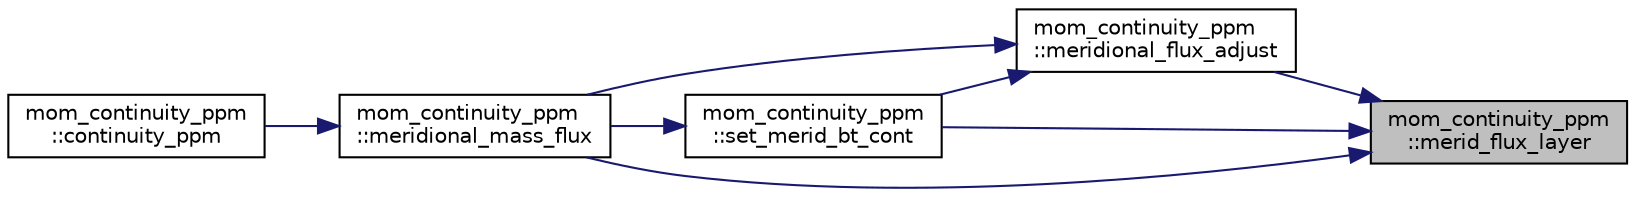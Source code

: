 digraph "mom_continuity_ppm::merid_flux_layer"
{
 // INTERACTIVE_SVG=YES
 // LATEX_PDF_SIZE
  edge [fontname="Helvetica",fontsize="10",labelfontname="Helvetica",labelfontsize="10"];
  node [fontname="Helvetica",fontsize="10",shape=record];
  rankdir="RL";
  Node1 [label="mom_continuity_ppm\l::merid_flux_layer",height=0.2,width=0.4,color="black", fillcolor="grey75", style="filled", fontcolor="black",tooltip="Evaluates the meridional mass or volume fluxes in a layer."];
  Node1 -> Node2 [dir="back",color="midnightblue",fontsize="10",style="solid",fontname="Helvetica"];
  Node2 [label="mom_continuity_ppm\l::meridional_flux_adjust",height=0.2,width=0.4,color="black", fillcolor="white", style="filled",URL="$namespacemom__continuity__ppm.html#a63ae4e015728439fc57922df6ba53524",tooltip="Returns the barotropic velocity adjustment that gives the desired barotropic (layer-summed) transport..."];
  Node2 -> Node3 [dir="back",color="midnightblue",fontsize="10",style="solid",fontname="Helvetica"];
  Node3 [label="mom_continuity_ppm\l::meridional_mass_flux",height=0.2,width=0.4,color="black", fillcolor="white", style="filled",URL="$namespacemom__continuity__ppm.html#ae326b8319da257f423f73a32a984b641",tooltip="Calculates the mass or volume fluxes through the meridional faces, and other related quantities."];
  Node3 -> Node4 [dir="back",color="midnightblue",fontsize="10",style="solid",fontname="Helvetica"];
  Node4 [label="mom_continuity_ppm\l::continuity_ppm",height=0.2,width=0.4,color="black", fillcolor="white", style="filled",URL="$namespacemom__continuity__ppm.html#a59586aae1668f03f3a78d58f5712cc0f",tooltip="Time steps the layer thicknesses, using a monotonically limit, directionally split PPM scheme,..."];
  Node2 -> Node5 [dir="back",color="midnightblue",fontsize="10",style="solid",fontname="Helvetica"];
  Node5 [label="mom_continuity_ppm\l::set_merid_bt_cont",height=0.2,width=0.4,color="black", fillcolor="white", style="filled",URL="$namespacemom__continuity__ppm.html#ac0a93898960aef838a55a8ef4f926aa1",tooltip="Sets of a structure that describes the meridional barotropic volume or mass fluxes as a function of b..."];
  Node5 -> Node3 [dir="back",color="midnightblue",fontsize="10",style="solid",fontname="Helvetica"];
  Node1 -> Node3 [dir="back",color="midnightblue",fontsize="10",style="solid",fontname="Helvetica"];
  Node1 -> Node5 [dir="back",color="midnightblue",fontsize="10",style="solid",fontname="Helvetica"];
}
